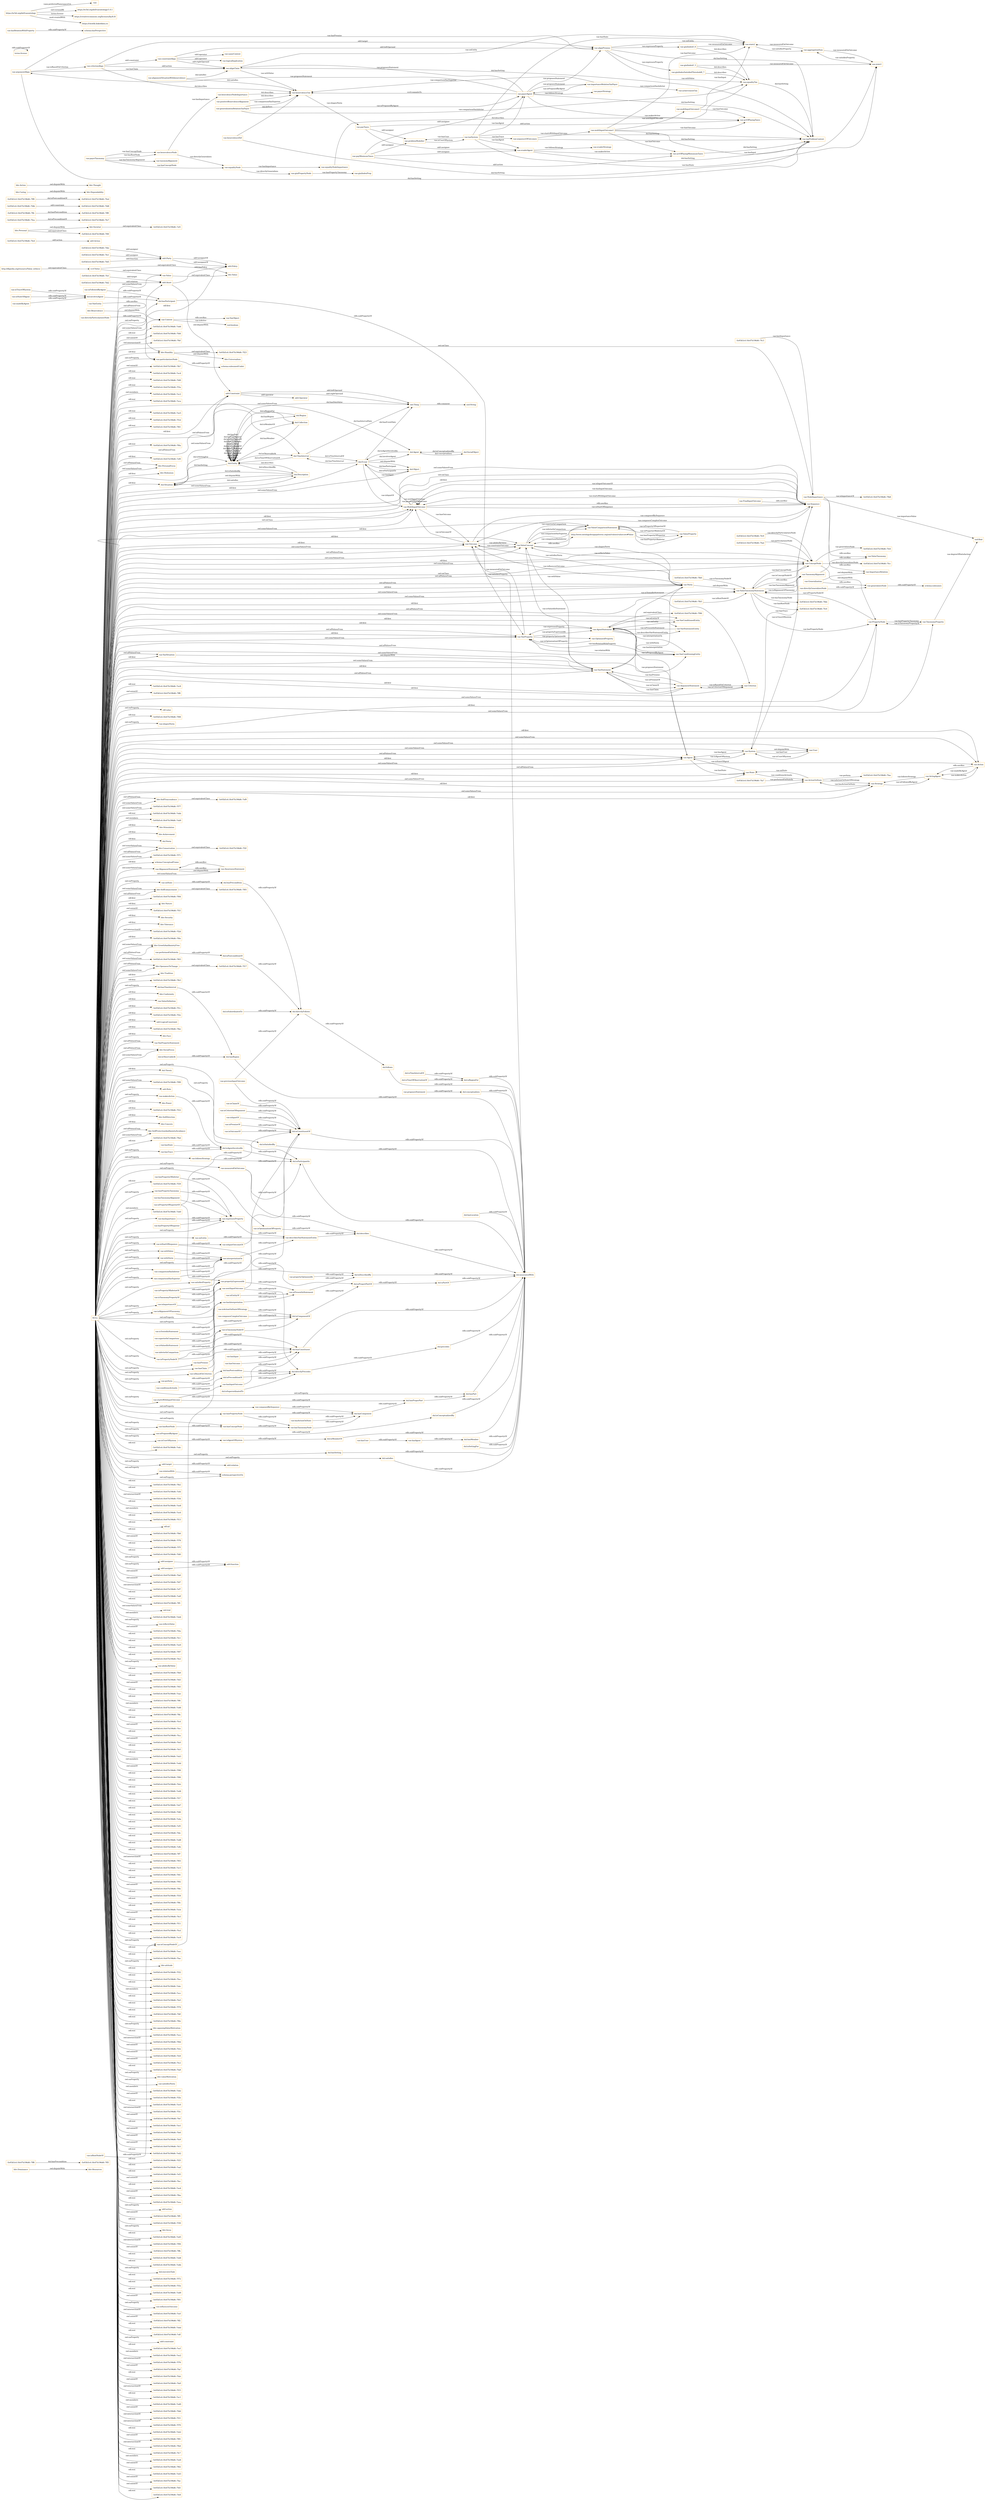 digraph ar2dtool_diagram { 
rankdir=LR;
size="1501"
node [shape = rectangle, color="orange"]; "bhv:Dominance" "-5e93b5c4:18c67b196d6:-7ff3" "dul:Situation" "odrl:Action" "-5e93b5c4:18c67b196d6:-7f23" "-5e93b5c4:18c67b196d6:-7fbb" "-5e93b5c4:18c67b196d6:-7fc9" "-5e93b5c4:18c67b196d6:-7ef9" "-5e93b5c4:18c67b196d6:-7ef0" "-5e93b5c4:18c67b196d6:-7fc3" "bhv:PersonalFocus" "bhv:Hedonism" "bhv:Societal" "-5e93b5c4:18c67b196d6:-7fad" "vae:NodeImportance" "-5e93b5c4:18c67b196d6:-7fe7" "-5e93b5c4:18c67b196d6:-7f77" "-5e93b5c4:18c67b196d6:-7ff9" "bhv:Universalism" "-5e93b5c4:18c67b196d6:-7fe4" "vae:Value" "-5e93b5c4:18c67b196d6:-7fdb" "-5e93b5c4:18c67b196d6:-7fed" "bhv:Stimulation" "odrl:Policy" "bhv:Achievement" "bhv:Value" "dul:Norm" "odrl:Operator" "vae:VaeProperty" "bhv:SelfTrascendence" "-5e93b5c4:18c67b196d6:-7f71" "vae:Outcome" "schema:ConceptualFrame" "vae:VaeEntity" "-5e93b5c4:18c67b196d6:-7fd5" "vae:MultiInputOutcome" "-5e93b5c4:18c67b196d6:-7f96" "-5e93b5c4:18c67b196d6:-7fc0" "bhv:Conservation" "vae:AlignmentStatement" "bhv:Dependability" "-5e93b5c4:18c67b196d6:-7f04" "dul:SocialObject" "bhv:Caring" "odrl:Asset" "bhv:Nature" "vae:Generalization" "vae:Context" "vae:ActionOnState" "vae:VaeStatement" "vae:TaxonomyProperty" "-5e93b5c4:18c67b196d6:-7ef1" "-5e93b5c4:18c67b196d6:-7fc6" "bhv:Security" "vae:ConceptNode" "dul:Object" "-5e93b5c4:18c67b196d6:-7f05" "-5e93b5c4:18c67b196d6:-7faa" "bhv:Tolerance" "-5e93b5c4:18c67b196d6:-7fb8" "vae:System" "http://dbpedia.org/resource/Value_(ethics)" "bhv:Humility" "-5e93b5c4:18c67b196d6:-7f0e" "odrl:Party" "-5e93b5c4:18c67b196d6:-7fde" "vae:Norm" "bhv:GrowthAndAnxietyFree" "vae:User" "vae:Sequence" "vae:AgentStatement" "-5e93b5c4:18c67b196d6:-7ff6" "vae:VaeConditionedEntity" "-5e93b5c4:18c67b196d6:-7f63" "bhv:Tradition" "dul:Event" "dul:Agent" "-5e93b5c4:18c67b196d6:-7fb3" "vae:ValueTaxonomyStatement" "vae:TaxonomyAlignment" "bhv:SelfEnhancement" "vae:Strategy" "vae:Agent" "-5e93b5c4:18c67b196d6:-7ffc" "bhv:Benevolence" "vae:FinalInputOutcome" "-5e93b5c4:18c67b196d6:-7fa7" "vae:VaeSituation" "bhv:Conformity" "vae:Action" "-5e93b5c4:18c67b196d6:-7ff0" "bhv:Resources" "dul:Collection" "vae:AwarenessStatement" "-5e93b5c4:18c67b196d6:-7fd2" "vae:ValueDefinition" "bhv:OpennessToChange" "-5e93b5c4:18c67b196d6:-7f1c" "-5e93b5c4:18c67b196d6:-7f2e" "vae:ActingAgent" "odrl:LogicalConstraint" "vae:ValueConcept" "vae:PropertyNode" "vae:ValueProperty" "vae:ValueComparisonStatement" "-5e93b5c4:18c67b196d6:-7f0f" "-5e93b5c4:18c67b196d6:-7fb5" "-5e93b5c4:18c67b196d6:-7fbe" "vae:VaeStatementEntity" "vae:Criterion" "bhv:Thought" "dul:TimeInterval" "-5e93b5c4:18c67b196d6:-7fd8" "vae:State" "dul:Entity" "-5e93b5c4:18c67b196d6:-7f17" "bhv:Face" "vae:VaeConditioningEntity" "vae:VaePropertyStatement" "bhv:SocialFocus" "odrl:Constraint" "-5e93b5c4:18c67b196d6:-7fcc" "vae:OptimizedProperty" "dul:Theory" "-5e93b5c4:18c67b196d6:-7fe1" "dul:Region" "dul:Description" "-5e93b5c4:18c67b196d6:-7fcf" "-5e93b5c4:18c67b196d6:-7f99" "bhv:Action" "vcvf:Value" "odrl:Rule" "bhv:Power" "-5e93b5c4:18c67b196d6:-7fea" "vae:ImportanceRelation" "bhv:Personal" "-5e93b5c4:18c67b196d6:-7fb0" "-5e93b5c4:18c67b196d6:-7f22" "vae:ArgumentStatement" "bhv:SelfDirection" "bhv:Concern" "-5e93b5c4:18c67b196d6:-7f2f" "bhv:SelfProtectionAndAnxietyAvoidance" ; /*classes style*/
	"bhv:Action" -> "bhv:Thought" [ label = "owl:disjointWith" ];
	"vae:particularizesNode" -> "schema:subsumedUnder" [ label = "rdfs:subPropertyOf" ];
	"vae:hasConceptNode" -> "vae:hasTaxonomyNode" [ label = "rdfs:subPropertyOf" ];
	"vae:ConceptNode" -> "vae:PropertyNode" [ label = "owl:disjointWith" ];
	"vae:argumentAlign" -> "vae:criterionAlign" [ label = "vae:isBasedOnCriterion" ];
	"vae:argumentAlign" -> "vae:alignPremise" [ label = "vae:hasPremise" ];
	"vae:argumentAlign" -> "vae:alignClaim" [ label = "vae:hasClaim" ];
	"vae:argumentAlign" -> "vae:taxProblemContext" [ label = "dul:hasSetting" ];
	"vae:isTaxonomyNodeOf" -> "dul:isComponentOf" [ label = "rdfs:subPropertyOf" ];
	"vae:previousInputOutcome" -> "dul:isConstituentOf" [ label = "rdfs:subPropertyOf" ];
	"vae:previousInputOutcome" -> "dul:directlyFollows" [ label = "rdfs:subPropertyOf" ];
	"vae:proposesStatement" -> "dul:conceptualizes" [ label = "rdfs:subPropertyOf" ];
	"vae:hasTaxonomyNode" -> "dul:hasComponent" [ label = "rdfs:subPropertyOf" ];
	"vae:giniPropertyNode" -> "vae:giniIndexProp" [ label = "vae:hasPropertyTaxonomy" ];
	"dul:isSatisfiedBy" -> "dul:associatedWith" [ label = "rdfs:subPropertyOf" ];
	"vae:nextInputOutcome" -> "dul:isConstituentOf" [ label = "rdfs:subPropertyOf" ];
	"vae:nextInputOutcome" -> "dul:directlyPrecedes" [ label = "rdfs:subPropertyOf" ];
	"vae:VaeSituation" -> "vae:VaeStatement" [ label = "owl:disjointWith" ];
	"vae:benvolenceNodeImportance" -> "vae:benevolenceTax" [ label = "dul:describes" ];
	"dul:conceptualizes" -> "dul:associatedWith" [ label = "rdfs:subPropertyOf" ];
	"vae:comparisonHasInferior" -> "vae:interpretationOn" [ label = "rdfs:subPropertyOf" ];
	"vae:hasTrace" -> "dul:isAgentInvolvedIn" [ label = "rdfs:subPropertyOf" ];
	"vae:isInputOf" -> "dul:isConstituentOf" [ label = "rdfs:subPropertyOf" ];
	"dul:involvesAgent" -> "dul:hasParticipant" [ label = "rdfs:subPropertyOf" ];
	"dul:isObservableAt" -> "dul:hasRegion" [ label = "rdfs:subPropertyOf" ];
	"terms:license" -> "terms:license" [ label = "rdfs:subPropertyOf" ];
	"vae:multiInputOutcome2" -> "vae:actOfPayingTaxes" [ label = "vae:hasOutcome" ];
	"vae:multiInputOutcome2" -> "vae:state2" [ label = "vae:hasInput" ];
	"dul:hasLocation" -> "dul:associatedWith" [ label = "rdfs:subPropertyOf" ];
	"bhv:SelfTrascendence" -> "-5e93b5c4:18c67b196d6:-7ef9" [ label = "owl:equivalentClass" ];
	"dul:isAgentInvolvedIn" -> "dul:isParticipantIn" [ label = "rdfs:subPropertyOf" ];
	"http://dbpedia.org/resource/Value_(ethics)" -> "vcvf:Value" [ label = "owl:equivalentClass" ];
	"vae:describesVaeStatementEntity" -> "dul:describes" [ label = "rdfs:subPropertyOf" ];
	"vae:hasPropertyTaxonomy" -> "vae:expressesProperty" [ label = "rdfs:subPropertyOf" ];
	"dul:Event" -> "dul:Object" [ label = "owl:disjointWith" ];
	"vae:isPremiseOf" -> "dul:isConstituentOf" [ label = "rdfs:subPropertyOf" ];
	"dul:isConstituentOf" -> "dul:associatedWith" [ label = "rdfs:subPropertyOf" ];
	"vae:interpretationOn" -> "vae:describesVaeStatementEntity" [ label = "rdfs:subPropertyOf" ];
	"vae:isTestedInStatement" -> "vae:hasInterpretation" [ label = "rdfs:subPropertyOf" ];
	"dul:Description" -> "dul:Situation" [ label = "owl:disjointWith" ];
	"vae:giniIndex0_3" -> "vae:state1" [ label = "vae:measuredOnOutcome" ];
	"vae:giniIndex0_3" -> "vae:equalityTax" [ label = "dul:describes" ];
	"vae:madeByAgent" -> "dul:involvesAgent" [ label = "rdfs:subPropertyOf" ];
	"dul:isPreconditionOf" -> "dul:directlyPrecedes" [ label = "rdfs:subPropertyOf" ];
	"vae:isOutcomeOf" -> "dul:isConstituentOf" [ label = "rdfs:subPropertyOf" ];
	"vae:isPresentInStatement" -> "dul:isDescribedBy" [ label = "rdfs:subPropertyOf" ];
	"vae:hasInput" -> "dul:hasConstituent" [ label = "rdfs:subPropertyOf" ];
	"bhv:Personal" -> "bhv:Societal" [ label = "owl:disjointWith" ];
	"bhv:Personal" -> "-5e93b5c4:18c67b196d6:-7f0f" [ label = "owl:equivalentClass" ];
	"vae:hasUser" -> "vae:hasAgent" [ label = "rdfs:subPropertyOf" ];
	"vae:equalityTax" -> "vae:taxProblemContext" [ label = "dul:hasSetting" ];
	"dul:hasPart" -> "dul:associatedWith" [ label = "rdfs:subPropertyOf" ];
	"vae:onState" -> "dul:hasPrecondition" [ label = "rdfs:subPropertyOf" ];
	"vae:hasActionOnState" -> "dul:hasComponent" [ label = "rdfs:subPropertyOf" ];
	"vae:AgentStatement" -> "-5e93b5c4:18c67b196d6:-7f96" [ label = "owl:equivalentClass" ];
	"vae:hasPropertyNode" -> "vae:hasTaxonomyNode" [ label = "rdfs:subPropertyOf" ];
	"vae:hasPropertyNode" -> "dul:hasComponent" [ label = "rdfs:subPropertyOf" ];
	"vae:payMinimumTaxes" -> "vae:problemModeller" [ label = "odrl:assigner" ];
	"vae:payMinimumTaxes" -> "vae:payerAgent" [ label = "odrl:assignee" ];
	"vae:payMinimumTaxes" -> "vae:evaderAgent" [ label = "odrl:assignee" ];
	"vae:payMinimumTaxes" -> "vae:actOfPayingMiniumumTaxes" [ label = "odrl:action" ];
	"vae:equalityNode" -> "vae:giniPropertyNode" [ label = "vae:directlyGeneralizes" ];
	"vae:equalityNode" -> "vae:equalityNodeImportance" [ label = "vae:hasImportance" ];
	"dul:hasPrecondition" -> "dul:directlyFollows" [ label = "rdfs:subPropertyOf" ];
	"vae:hasPropertyOfSuperior" -> "vae:expressesProperty" [ label = "rdfs:subPropertyOf" ];
	"odrl:Asset" -> "odrl:Constraint" [ label = "owl:disjointWith" ];
	"bhv:Conservation" -> "-5e93b5c4:18c67b196d6:-7f2f" [ label = "owl:equivalentClass" ];
	"dul:hasRegion" -> "dul:associatedWith" [ label = "rdfs:subPropertyOf" ];
	"vae:isPropertyNodeOf" -> "vae:isTaxonomyNodeOf" [ label = "rdfs:subPropertyOf" ];
	"vae:isPropertyNodeOf" -> "dul:isComponentOf" [ label = "rdfs:subPropertyOf" ];
	"bhv:Societal" -> "-5e93b5c4:18c67b196d6:-7ef1" [ label = "owl:equivalentClass" ];
	"dul:precedes" -> "dul:associatedWith" [ label = "rdfs:subPropertyOf" ];
	"vae:comparisonHasSuperior" -> "vae:interpretationOn" [ label = "rdfs:subPropertyOf" ];
	"vae:hasOutcome" -> "dul:hasConstituent" [ label = "rdfs:subPropertyOf" ];
	"vae:Norm" -> "vae:ValueTaxonomyStatement" [ label = "owl:disjointWith" ];
	"vae:alignPremise" -> "vae:equalityTax" [ label = "vae:withValue" ];
	"vae:alignPremise" -> "vae:state2" [ label = "vae:onEntity" ];
	"vae:alignPremise" -> "vae:giniIndexSatisfiedThreshold0_7" [ label = "vae:expressesProperty" ];
	"vae:alignPremise" -> "vae:giniIndex0_9" [ label = "vae:expressesProperty" ];
	"vae:alignPremise" -> "vae:taxProblemContext" [ label = "dul:hasSetting" ];
	"vae:isProposedByAgent" -> "dul:isConceptualizedBy" [ label = "rdfs:subPropertyOf" ];
	"dul:isComponentOf" -> "dul:isPropertPartOf" [ label = "rdfs:subPropertyOf" ];
	"vae:Value" -> "bhv:Value" [ label = "owl:equivalentClass" ];
	"bhv:Dominance" -> "bhv:Resources" [ label = "owl:disjointWith" ];
	"vae:isEntityOf" -> "vae:isPresentInStatement" [ label = "rdfs:subPropertyOf" ];
	"dul:isConceptualizedBy" -> "dul:associatedWith" [ label = "rdfs:subPropertyOf" ];
	"vae:MultiInputOutcome" -> "vae:Sequence" [ label = "rdfs:seeAlso" ];
	"vae:propertyExpressedAt" -> "vae:isPresentInStatement" [ label = "rdfs:subPropertyOf" ];
	"vae:payerAgent" -> "vae:taxProblemContext" [ label = "dul:hasSetting" ];
	"vae:payerAgent" -> "vae:importanceRelationTaxPayer" [ label = "vae:proposesStatement" ];
	"vae:payerAgent" -> "vae:payerStrategy" [ label = "vae:followsStrategy" ];
	"vae:payerAgent" -> "vae:benevolenceTax" [ label = "vcvf:commitsTo" ];
	"vae:payerAgent" -> "vae:argumentAlign" [ label = "vae:proposesStatement" ];
	"vae:payerAgent" -> "vae:alignClaim" [ label = "vae:proposesStatement" ];
	"vae:payerAgent" -> "vae:actOfPayingTaxes" [ label = "vae:makesAction" ];
	"vae:payerAgent" -> "vae:alignPremise" [ label = "vae:proposesStatement" ];
	"vae:hasState" -> "dul:isAgentInvolvedIn" [ label = "rdfs:subPropertyOf" ];
	"vae:AwarenessStatement" -> "vae:AlignmentStatement" [ label = "rdfs:seeAlso" ];
	"vae:isConceptNodeOf" -> "vae:isTaxonomyNodeOf" [ label = "rdfs:subPropertyOf" ];
	"bhv:Caring" -> "bhv:Dependability" [ label = "owl:disjointWith" ];
	"vae:payTaxes" -> "vae:problemModeller" [ label = "odrl:assigner" ];
	"vae:payTaxes" -> "vae:evaderAgent" [ label = "odrl:assignee" ];
	"vae:payTaxes" -> "vae:actOfPayingTaxes" [ label = "odrl:action" ];
	"vae:hasRootNode" -> "vae:hasConceptNode" [ label = "rdfs:subPropertyOf" ];
	"vae:isAgentOfSystem" -> "dul:isMemberOf" [ label = "rdfs:subPropertyOf" ];
	"dul:hasProperPart" -> "dul:hasPart" [ label = "rdfs:subPropertyOf" ];
	"vae:aggregationSum" -> "vae:state2" [ label = "vae:measuredOnOutcome" ];
	"vae:aggregationSum" -> "vae:state1" [ label = "vae:measuredOnOutcome" ];
	"vae:ValueConcept" -> "http://www.ontologydesignpatterns.org/ont/values/valuecore#Value" [ label = "rdfs:seeAlso" ];
	"vae:state1" -> "vae:aggregationSum" [ label = "vae:satisfiesProperty" ];
	"vae:isInputOutcomeOf" -> "dul:isConstituentOf" [ label = "rdfs:subPropertyOf" ];
	"vae:payerTaxonomy" -> "vae:taxonomAlignment" [ label = "vae:hasTaxonomyAlignment" ];
	"vae:payerTaxonomy" -> "vae:benevolenceNode" [ label = "vae:hasRootNode" ];
	"vae:payerTaxonomy" -> "vae:equalityNode" [ label = "vae:hasConceptNode" ];
	"vae:payerTaxonomy" -> "vae:benevolenceNode" [ label = "vae:hasConceptNode" ];
	"vae:isTaxonomyPropertyOf" -> "vae:propertyExpressedAt" [ label = "rdfs:subPropertyOf" ];
	"vae:giniIndex0_9" -> "vae:state2" [ label = "vae:measuredOnOutcome" ];
	"vae:giniIndex0_9" -> "vae:equalityTax" [ label = "dul:describes" ];
	"vae:directlyParticularizesNode" -> "vae:particularizesNode" [ label = "rdfs:subPropertyOf" ];
	"vae:isRootNodeOf" -> "vae:isConceptNodeOf" [ label = "rdfs:subPropertyOf" ];
	"vae:problemModeller" -> "vae:taxSystem" [ label = "vae:isUserOfSystem" ];
	"dul:hasSetting" -> "dul:associatedWith" [ label = "rdfs:subPropertyOf" ];
	"dul:hasMember" -> "dul:associatedWith" [ label = "rdfs:subPropertyOf" ];
	"vae:expressesProperty" -> "vae:describesVaeStatementEntity" [ label = "rdfs:subPropertyOf" ];
	"vae:taxSystem" -> "vae:problemModeller" [ label = "vae:hasUser" ];
	"vae:taxSystem" -> "vae:sequenceOfOutcomes" [ label = "vae:hasTrace" ];
	"vae:taxSystem" -> "vae:state2" [ label = "vae:hasState" ];
	"vae:taxSystem" -> "vae:state1" [ label = "vae:hasState" ];
	"vae:taxSystem" -> "vae:payerAgent" [ label = "vae:hasAgent" ];
	"vae:taxSystem" -> "vae:evaderAgent" [ label = "vae:hasAgent" ];
	"vae:taxSystem" -> "vae:taxProblemContext" [ label = "dul:hasSetting" ];
	"vae:hasAgent" -> "dul:hasMember" [ label = "rdfs:subPropertyOf" ];
	"vae:isFollowedByAgent" -> "dul:hasParticipant" [ label = "rdfs:subPropertyOf" ];
	"vae:criterionAlign" -> "vae:alignPremise" [ label = "odrl:target" ];
	"vae:criterionAlign" -> "vae:constraintAlign" [ label = "odrl:constraint" ];
	"vae:criterionAlign" -> "vae:alignClaim" [ label = "odrl:action" ];
	"vae:criterionAlign" -> "vae:benevolenceTax" [ label = "dul:describes" ];
	"vae:hasRelationWithProperty" -> "schema:hasPerspective" [ label = "rdfs:subPropertyOf" ];
	"vae:measuredOnOutcome" -> "dul:isParticipantIn" [ label = "rdfs:subPropertyOf" ];
	"vae:measuredOnOutcome" -> "dul:describes" [ label = "rdfs:subPropertyOf" ];
	"vae:isImportanceOf" -> "vae:propertyExpressedAt" [ label = "rdfs:subPropertyOf" ];
	"dul:isSettingFor" -> "dul:associatedWith" [ label = "rdfs:subPropertyOf" ];
	"vae:perform" -> "dul:hasPostcondition" [ label = "rdfs:subPropertyOf" ];
	"vcvf:Value" -> "bhv:Value" [ label = "owl:equivalentClass" ];
	"vcvf:Value" -> "vae:Value" [ label = "owl:equivalentClass" ];
	"dul:isPartOf" -> "dul:associatedWith" [ label = "rdfs:subPropertyOf" ];
	"vae:isTraceOfSystem" -> "dul:involvesAgent" [ label = "rdfs:subPropertyOf" ];
	"dul:isParticipantIn" -> "dul:associatedWith" [ label = "rdfs:subPropertyOf" ];
	"vae:directlyGeneralizesNode" -> "vae:generalizesNode" [ label = "rdfs:subPropertyOf" ];
	"dul:hasTimeInterval" -> "dul:hasRegion" [ label = "rdfs:subPropertyOf" ];
	"vae:importanceRelationTaxPayer" -> "vae:payerAgent" [ label = "vae:isProposedByAgent" ];
	"vae:importanceRelationTaxPayer" -> "vae:benevolenceTax" [ label = "vae:comparisonHasSuperior" ];
	"vae:importanceRelationTaxPayer" -> "vae:achievementTax" [ label = "vae:comparisonHasInferior" ];
	"vae:conditionsActionIn" -> "dul:isPreconditionOf" [ label = "rdfs:subPropertyOf" ];
	"vae:superiorInComparison" -> "vae:hasInterpretation" [ label = "rdfs:subPropertyOf" ];
	"vae:System" -> "vae:User" [ label = "owl:disjointWith" ];
	"dul:satisfies" -> "dul:associatedWith" [ label = "rdfs:subPropertyOf" ];
	"vae:ValueTaxonomyStatement" -> "vae:TaxonomyAlignment" [ label = "rdfs:seeAlso" ];
	"vae:followsStrategy" -> "dul:isParticipantIn" [ label = "rdfs:subPropertyOf" ];
	"vae:hasPropertyOfInferior" -> "vae:expressesProperty" [ label = "rdfs:subPropertyOf" ];
	"vae:composedBySequence" -> "dul:hasComponent" [ label = "rdfs:subPropertyOf" ];
	"vae:isActionOnStateOfStrategy" -> "dul:isComponentOf" [ label = "rdfs:subPropertyOf" ];
	"https://w3id.org/def/vaeontology" -> "vae:" [ label = "vann:preferredNamespaceUri" ];
	"https://w3id.org/def/vaeontology" -> "https://w3id.org/def/vaeontology/1.0.1" [ label = "owl:versionIRI" ];
	"https://w3id.org/def/vaeontology" -> "https://creativecommons.org/licenses/by/4.0/" [ label = "terms:license" ];
	"https://w3id.org/def/vaeontology" -> "https://chowlk.linkeddata.es" [ label = "mod:createdWith" ];
	"vae:benevolenceTax" -> "vae:payTaxes" [ label = "vae:shapesNorm" ];
	"dul:hasComponent" -> "dul:hasProperPart" [ label = "rdfs:subPropertyOf" ];
	"vae:startsWithInputOutcome" -> "vae:hasInputOutcome" [ label = "rdfs:subPropertyOf" ];
	"vae:startsWithInputOutcome" -> "dul:hasProperPart" [ label = "rdfs:subPropertyOf" ];
	"dul:hasParticipant" -> "dul:associatedWith" [ label = "rdfs:subPropertyOf" ];
	"vae:isOptimizationOfProperty" -> "dul:describes" [ label = "rdfs:subPropertyOf" ];
	"vae:propertyOptimizedAt" -> "dul:isDescribedBy" [ label = "rdfs:subPropertyOf" ];
	"bhv:Humility" -> "bhv:Universalism" [ label = "owl:disjointWith" ];
	"bhv:Humility" -> "-5e93b5c4:18c67b196d6:-7f23" [ label = "owl:equivalentClass" ];
	"vae:FinalInputOutcome" -> "vae:Sequence" [ label = "rdfs:seeAlso" ];
	"odrl:target" -> "odrl:relation" [ label = "rdfs:subPropertyOf" ];
	"vae:benevolenceDef" -> "vae:benevolenceTax" [ label = "dul:defines" ];
	"vae:benevolenceDef" -> "vae:taxProblemContext" [ label = "dul:hasSetting" ];
	"bhv:SelfEnhancement" -> "-5e93b5c4:18c67b196d6:-7f05" [ label = "owl:equivalentClass" ];
	"dul:directlyPrecedes" -> "dul:precedes" [ label = "rdfs:subPropertyOf" ];
	"vae:makesAction" -> "dul:isAgentInvolvedIn" [ label = "rdfs:subPropertyOf" ];
	"vae:withValue" -> "vae:interpretationOn" [ label = "rdfs:subPropertyOf" ];
	"vae:constraintAlign" -> "vae:alignClaim" [ label = "odrl:rightOperand" ];
	"vae:constraintAlign" -> "vae:sameContext" [ label = "odrl:operator" ];
	"vae:constraintAlign" -> "vae:logicalImplication" [ label = "odrl:operator" ];
	"vae:constraintAlign" -> "vae:alignPremise" [ label = "odrl:leftOperand" ];
	"dul:isRegionFor" -> "dul:associatedWith" [ label = "rdfs:subPropertyOf" ];
	"dul:describes" -> "dul:associatedWith" [ label = "rdfs:subPropertyOf" ];
	"vae:satisfiesProperty" -> "dul:isDescribedBy" [ label = "rdfs:subPropertyOf" ];
	"vae:isAlignmentOfTaxonomy" -> "vae:propertyExpressedAt" [ label = "rdfs:subPropertyOf" ];
	"vae:TaxonomyAlignment" -> "vae:ValueTaxonomy" [ label = "rdfs:seeAlso" ];
	"vae:generalizationRelationTaxPayer" -> "vae:payerAgent" [ label = "vae:isProposedByAgent" ];
	"vae:generalizationRelationTaxPayer" -> "vae:benevolenceTax" [ label = "vae:comparisonHasSuperior" ];
	"vae:generalizationRelationTaxPayer" -> "vae:equalityTax" [ label = "vae:comparisonHasInferior" ];
	"vae:hasImportance" -> "vae:expressesProperty" [ label = "rdfs:subPropertyOf" ];
	"vae:alignClaim" -> "vae:benevolenceTax" [ label = "vae:withValue" ];
	"vae:alignClaim" -> "vae:state2" [ label = "vae:onEntity" ];
	"vae:alignClaim" -> "vae:taxProblemContext" [ label = "dul:hasSetting" ];
	"dul:isDescribedBy" -> "dul:associatedWith" [ label = "rdfs:subPropertyOf" ];
	"vae:actOfPayingMiniumumTaxes" -> "vae:taxProblemContext" [ label = "dul:hasSetting" ];
	"vae:relationWith" -> "schema:perspectiveOn" [ label = "rdfs:subPropertyOf" ];
	"vae:NodeImportance" -> "vae:ValueTaxonomy" [ label = "rdfs:seeAlso" ];
	"vae:NodeImportance" -> "vae:ImportanceRelation" [ label = "rdfs:seeAlso" ];
	"dul:isSubordinatedTo" -> "dul:directlyFollows" [ label = "rdfs:subPropertyOf" ];
	"vae:multiInputOutcome1" -> "vae:multiInputOutcome2" [ label = "vae:nextInputOutcome" ];
	"vae:multiInputOutcome1" -> "vae:state2" [ label = "vae:hasOutcome" ];
	"vae:multiInputOutcome1" -> "vae:actOfPayingTaxes" [ label = "vae:hasOutcome" ];
	"vae:multiInputOutcome1" -> "vae:actOfPayingMiniumumTaxes" [ label = "vae:hasOutcome" ];
	"vae:multiInputOutcome1" -> "vae:state1" [ label = "vae:hasInput" ];
	"vae:Action" -> "vae:ActingAgent" [ label = "rdfs:seeAlso" ];
	"vae:isValuedInStatement" -> "vae:hasInterpretation" [ label = "rdfs:subPropertyOf" ];
	"vae:sequenceOfOutcomes" -> "vae:multiInputOutcome1" [ label = "vae:startsWithInputOutcome" ];
	"vae:sequenceOfOutcomes" -> "vae:taxProblemContext" [ label = "dul:hasSetting" ];
	"vae:inferiorInComparison" -> "vae:hasInterpretation" [ label = "rdfs:subPropertyOf" ];
	"vae:VaeEntity" -> "vae:Context" [ label = "rdfs:seeAlso" ];
	"vae:withNorm" -> "vae:interpretationOn" [ label = "rdfs:subPropertyOf" ];
	"vae:isClaimOf" -> "dul:isConstituentOf" [ label = "rdfs:subPropertyOf" ];
	"vae:hasInputOutcome" -> "dul:hasConstituent" [ label = "rdfs:subPropertyOf" ];
	"vae:alignmentSituationWithbenevolence" -> "vae:benevolenceTax" [ label = "dul:satisfies" ];
	"vae:alignmentSituationWithbenevolence" -> "vae:alignClaim" [ label = "dul:satisfies" ];
	"vae:isPropertyOfSuperiorOf" -> "vae:propertyExpressedAt" [ label = "rdfs:subPropertyOf" ];
	"vae:isPropertyOfSuperiorOf" -> "dul:isConstituentOf" [ label = "rdfs:subPropertyOf" ];
	"vae:evaderAgent" -> "vae:actOfPayingMiniumumTaxes" [ label = "vae:makesAction" ];
	"vae:evaderAgent" -> "vae:evaderStrategy" [ label = "vae:followsStrategy" ];
	"vae:evaderAgent" -> "vae:taxProblemContext" [ label = "dul:hasSetting" ];
	"vae:isStateOfAgent" -> "dul:involvesAgent" [ label = "rdfs:subPropertyOf" ];
	"dul:isPropertPartOf" -> "dul:isPartOf" [ label = "rdfs:subPropertyOf" ];
	"vae:Generalization" -> "vae:generalizesNode" [ label = "rdfs:seeAlso" ];
	"vae:Generalization" -> "vae:ImportanceRelation" [ label = "owl:disjointWith" ];
	"vae:Context" -> "vae:VaeObject" [ label = "rdfs:seeAlso" ];
	"NULL" -> "dul:Collection" [ label = "owl:allValuesFrom" ];
	"NULL" -> "-5e93b5c4:18c67b196d6:-7fb2" [ label = "rdf:rest" ];
	"NULL" -> "-5e93b5c4:18c67b196d6:-7efd" [ label = "rdf:rest" ];
	"NULL" -> "vae:hasConceptNode" [ label = "owl:onProperty" ];
	"NULL" -> "bhv:PersonalFocus" [ label = "owl:someValuesFrom" ];
	"NULL" -> "bhv:Hedonism" [ label = "rdf:first" ];
	"NULL" -> "-5e93b5c4:18c67b196d6:-7f34" [ label = "owl:intersectionOf" ];
	"NULL" -> "-5e93b5c4:18c67b196d6:-7f04" [ label = "rdf:first" ];
	"NULL" -> "bhv:Conservation" [ label = "owl:allValuesFrom" ];
	"NULL" -> "-5e93b5c4:18c67b196d6:-7ee8" [ label = "rdf:rest" ];
	"NULL" -> "-5e93b5c4:18c67b196d6:-7ec6" [ label = "owl:members" ];
	"NULL" -> "-5e93b5c4:18c67b196d6:-7f13" [ label = "rdf:rest" ];
	"NULL" -> "rdf:nil" [ label = "rdf:rest" ];
	"NULL" -> "-5e93b5c4:18c67b196d6:-7fb6" [ label = "rdf:rest" ];
	"NULL" -> "vae:VaeConditioningEntity" [ label = "owl:someValuesFrom" ];
	"NULL" -> "vae:isBasedOnCriterion" [ label = "owl:onProperty" ];
	"NULL" -> "-5e93b5c4:18c67b196d6:-7f78" [ label = "owl:unionOf" ];
	"NULL" -> "vae:interpretationOn" [ label = "owl:onProperty" ];
	"NULL" -> "vae:ConceptNode" [ label = "rdf:first" ];
	"NULL" -> "vae:PropertyNode" [ label = "rdf:first" ];
	"NULL" -> "-5e93b5c4:18c67b196d6:-7f7f" [ label = "rdf:rest" ];
	"NULL" -> "-5e93b5c4:18c67b196d6:-7fd0" [ label = "rdf:rest" ];
	"NULL" -> "odrl:assignee" [ label = "owl:onProperty" ];
	"NULL" -> "-5e93b5c4:18c67b196d6:-7fa6" [ label = "owl:unionOf" ];
	"NULL" -> "vae:ConceptNode" [ label = "owl:someValuesFrom" ];
	"NULL" -> "-5e93b5c4:18c67b196d6:-7fd7" [ label = "owl:unionOf" ];
	"NULL" -> "-5e93b5c4:18c67b196d6:-7ef7" [ label = "owl:intersectionOf" ];
	"NULL" -> "vae:expressesProperty" [ label = "owl:onProperty" ];
	"NULL" -> "vae:VaeSituation" [ label = "owl:allValuesFrom" ];
	"NULL" -> "-5e93b5c4:18c67b196d6:-7edf" [ label = "rdf:rest" ];
	"NULL" -> "-5e93b5c4:18c67b196d6:-7ff1" [ label = "rdf:rest" ];
	"NULL" -> "dul:hasSetting" [ label = "owl:onProperty" ];
	"NULL" -> "bhv:SelfTrascendence" [ label = "owl:someValuesFrom" ];
	"NULL" -> "owl:real" [ label = "owl:someValuesFrom" ];
	"NULL" -> "-5e93b5c4:18c67b196d6:-7eb4" [ label = "owl:members" ];
	"NULL" -> "vae:reflectsValue" [ label = "owl:onProperty" ];
	"NULL" -> "odrl:LogicalConstraint" [ label = "rdf:first" ];
	"NULL" -> "-5e93b5c4:18c67b196d6:-7fda" [ label = "owl:unionOf" ];
	"NULL" -> "-5e93b5c4:18c67b196d6:-7fc1" [ label = "rdf:rest" ];
	"NULL" -> "-5e93b5c4:18c67b196d6:-7ee0" [ label = "rdf:rest" ];
	"NULL" -> "vae:onEntity" [ label = "owl:onProperty" ];
	"NULL" -> "-5e93b5c4:18c67b196d6:-7f97" [ label = "rdf:rest" ];
	"NULL" -> "vae:VaeConditioningEntity" [ label = "owl:allValuesFrom" ];
	"NULL" -> "-5e93b5c4:18c67b196d6:-7fe2" [ label = "rdf:rest" ];
	"NULL" -> "vae:abidesByValue" [ label = "owl:onProperty" ];
	"NULL" -> "vae:comparisonHasInferior" [ label = "owl:onProperty" ];
	"NULL" -> "-5e93b5c4:18c67b196d6:-7fb9" [ label = "rdf:rest" ];
	"NULL" -> "vae:isUserOfSystem" [ label = "owl:onProperty" ];
	"NULL" -> "vae:ActionOnState" [ label = "rdf:first" ];
	"NULL" -> "vae:VaeStatement" [ label = "owl:someValuesFrom" ];
	"NULL" -> "vae:Criterion" [ label = "owl:allValuesFrom" ];
	"NULL" -> "odrl:Constraint" [ label = "owl:allValuesFrom" ];
	"NULL" -> "vae:VaeProperty" [ label = "owl:allValuesFrom" ];
	"NULL" -> "bhv:GrowthAndAnxietyFree" [ label = "owl:someValuesFrom" ];
	"NULL" -> "vae:withValue" [ label = "owl:onProperty" ];
	"NULL" -> "vae:Strategy" [ label = "owl:someValuesFrom" ];
	"NULL" -> "-5e93b5c4:18c67b196d6:-7fd3" [ label = "rdf:rest" ];
	"NULL" -> "-5e93b5c4:18c67b196d6:-7f43" [ label = "owl:unionOf" ];
	"NULL" -> "-5e93b5c4:18c67b196d6:-7eae" [ label = "rdf:rest" ];
	"NULL" -> "vae:ConceptNode" [ label = "owl:onClass" ];
	"NULL" -> "vae:Action" [ label = "rdf:first" ];
	"NULL" -> "vae:MultiInputOutcome" [ label = "owl:someValuesFrom" ];
	"NULL" -> "-5e93b5c4:18c67b196d6:-7ff4" [ label = "rdf:rest" ];
	"NULL" -> "dul:hasPart" [ label = "owl:onProperty" ];
	"NULL" -> "-5e93b5c4:18c67b196d6:-7ed6" [ label = "owl:members" ];
	"NULL" -> "-5e93b5c4:18c67b196d6:-7ffa" [ label = "rdf:rest" ];
	"NULL" -> "-5e93b5c4:18c67b196d6:-7fc4" [ label = "rdf:rest" ];
	"NULL" -> "vae:AwarenessStatement" [ label = "owl:someValuesFrom" ];
	"NULL" -> "vae:Sequence" [ label = "owl:someValuesFrom" ];
	"NULL" -> "-5e93b5c4:18c67b196d6:-7fce" [ label = "owl:unionOf" ];
	"NULL" -> "-5e93b5c4:18c67b196d6:-7fca" [ label = "rdf:rest" ];
	"NULL" -> "-5e93b5c4:18c67b196d6:-7fe0" [ label = "owl:unionOf" ];
	"NULL" -> "vae:startsWithInputOutcome" [ label = "owl:onProperty" ];
	"NULL" -> "-5e93b5c4:18c67b196d6:-7fe5" [ label = "rdf:rest" ];
	"NULL" -> "-5e93b5c4:18c67b196d6:-7eb3" [ label = "rdf:rest" ];
	"NULL" -> "-5e93b5c4:18c67b196d6:-7edd" [ label = "owl:members" ];
	"NULL" -> "-5e93b5c4:18c67b196d6:-7f98" [ label = "owl:unionOf" ];
	"NULL" -> "-5e93b5c4:18c67b196d6:-7f06" [ label = "rdf:rest" ];
	"NULL" -> "-5e93b5c4:18c67b196d6:-7feb" [ label = "rdf:rest" ];
	"NULL" -> "-5e93b5c4:18c67b196d6:-7ed4" [ label = "rdf:rest" ];
	"NULL" -> "vae:Agent" [ label = "owl:someValuesFrom" ];
	"NULL" -> "bhv:Tradition" [ label = "rdf:first" ];
	"NULL" -> "-5e93b5c4:18c67b196d6:-7f27" [ label = "rdf:rest" ];
	"NULL" -> "vae:isStartOfSequence" [ label = "owl:onProperty" ];
	"NULL" -> "vae:nextInputOutcome" [ label = "owl:onProperty" ];
	"NULL" -> "-5e93b5c4:18c67b196d6:-7eb7" [ label = "rdf:rest" ];
	"NULL" -> "-5e93b5c4:18c67b196d6:-7fd6" [ label = "rdf:rest" ];
	"NULL" -> "-5e93b5c4:18c67b196d6:-7eda" [ label = "rdf:rest" ];
	"NULL" -> "vae:Sequence" [ label = "owl:onClass" ];
	"NULL" -> "-5e93b5c4:18c67b196d6:-7ef5" [ label = "rdf:rest" ];
	"NULL" -> "vae:hasRootNode" [ label = "owl:onProperty" ];
	"NULL" -> "-5e93b5c4:18c67b196d6:-7fdc" [ label = "rdf:rest" ];
	"NULL" -> "vae:VaeConditionedEntity" [ label = "owl:someValuesFrom" ];
	"NULL" -> "-5e93b5c4:18c67b196d6:-7ed8" [ label = "rdf:rest" ];
	"NULL" -> "-5e93b5c4:18c67b196d6:-7efb" [ label = "rdf:rest" ];
	"NULL" -> "-5e93b5c4:18c67b196d6:-7ff7" [ label = "rdf:rest" ];
	"NULL" -> "-5e93b5c4:18c67b196d6:-7f03" [ label = "owl:intersectionOf" ];
	"NULL" -> "-5e93b5c4:18c67b196d6:-7ec5" [ label = "rdf:rest" ];
	"NULL" -> "bhv:SelfEnhancement" [ label = "owl:someValuesFrom" ];
	"NULL" -> "-5e93b5c4:18c67b196d6:-7f41" [ label = "rdf:rest" ];
	"NULL" -> "bhv:GrowthAndAnxietyFree" [ label = "owl:allValuesFrom" ];
	"NULL" -> "-5e93b5c4:18c67b196d6:-7f92" [ label = "rdf:rest" ];
	"NULL" -> "-5e93b5c4:18c67b196d6:-7f8e" [ label = "owl:unionOf" ];
	"NULL" -> "vae:Outcome" [ label = "owl:someValuesFrom" ];
	"NULL" -> "-5e93b5c4:18c67b196d6:-7f18" [ label = "rdf:rest" ];
	"NULL" -> "bhv:SelfDirection" [ label = "rdf:first" ];
	"NULL" -> "vae:TaxonomyProperty" [ label = "owl:someValuesFrom" ];
	"NULL" -> "dul:Theory" [ label = "rdf:first" ];
	"NULL" -> "-5e93b5c4:18c67b196d6:-7f8c" [ label = "rdf:rest" ];
	"NULL" -> "-5e93b5c4:18c67b196d6:-7ecb" [ label = "rdf:rest" ];
	"NULL" -> "-5e93b5c4:18c67b196d6:-7fe3" [ label = "owl:unionOf" ];
	"NULL" -> "dul:Event" [ label = "rdf:first" ];
	"NULL" -> "-5e93b5c4:18c67b196d6:-7f11" [ label = "rdf:rest" ];
	"NULL" -> "-5e93b5c4:18c67b196d6:-7fcd" [ label = "rdf:rest" ];
	"NULL" -> "vae:NodeImportance" [ label = "owl:onClass" ];
	"NULL" -> "-5e93b5c4:18c67b196d6:-7f2e" [ label = "rdf:first" ];
	"NULL" -> "vae:ArgumentStatement" [ label = "rdf:first" ];
	"NULL" -> "-5e93b5c4:18c67b196d6:-7ec9" [ label = "rdf:rest" ];
	"NULL" -> "-5e93b5c4:18c67b196d6:-7eec" [ label = "rdf:rest" ];
	"NULL" -> "-5e93b5c4:18c67b196d6:-7fae" [ label = "rdf:rest" ];
	"NULL" -> "bhv:attitude" [ label = "owl:onProperty" ];
	"NULL" -> "-5e93b5c4:18c67b196d6:-7f32" [ label = "rdf:rest" ];
	"NULL" -> "vae:Norm" [ label = "rdf:first" ];
	"NULL" -> "-5e93b5c4:18c67b196d6:-7fee" [ label = "rdf:rest" ];
	"NULL" -> "schema:perspectiveOn" [ label = "owl:onProperty" ];
	"NULL" -> "vae:Value" [ label = "owl:someValuesFrom" ];
	"NULL" -> "-5e93b5c4:18c67b196d6:-7ebc" [ label = "rdf:rest" ];
	"NULL" -> "-5e93b5c4:18c67b196d6:-7ecc" [ label = "owl:members" ];
	"NULL" -> "vae:VaeProperty" [ label = "rdf:first" ];
	"NULL" -> "-5e93b5c4:18c67b196d6:-7fa5" [ label = "rdf:rest" ];
	"NULL" -> "-5e93b5c4:18c67b196d6:-7f74" [ label = "rdf:rest" ];
	"NULL" -> "-5e93b5c4:18c67b196d6:-7fdf" [ label = "rdf:rest" ];
	"NULL" -> "-5e93b5c4:18c67b196d6:-7f6e" [ label = "rdf:rest" ];
	"NULL" -> "vae:isImportanceOf" [ label = "owl:onProperty" ];
	"NULL" -> "bhv:opposingValueMotivation" [ label = "owl:onProperty" ];
	"NULL" -> "bhv:Humility" [ label = "rdf:first" ];
	"NULL" -> "dul:isSatisfiedBy" [ label = "owl:onProperty" ];
	"NULL" -> "-5e93b5c4:18c67b196d6:-7ece" [ label = "rdf:rest" ];
	"NULL" -> "-5e93b5c4:18c67b196d6:-7f0d" [ label = "owl:intersectionOf" ];
	"NULL" -> "vae:ConceptNode" [ label = "owl:allValuesFrom" ];
	"NULL" -> "-5e93b5c4:18c67b196d6:-7fcb" [ label = "owl:unionOf" ];
	"NULL" -> "-5e93b5c4:18c67b196d6:-7fc8" [ label = "owl:unionOf" ];
	"NULL" -> "vae:hasImportance" [ label = "owl:onProperty" ];
	"NULL" -> "-5e93b5c4:18c67b196d6:-7fc2" [ label = "owl:unionOf" ];
	"NULL" -> "vae:satisfiesProperty" [ label = "owl:onProperty" ];
	"NULL" -> "bhv:OpennessToChange" [ label = "owl:allValuesFrom" ];
	"NULL" -> "-5e93b5c4:18c67b196d6:-7fbe" [ label = "rdf:first" ];
	"NULL" -> "vae:VaeStatement" [ label = "rdf:first" ];
	"NULL" -> "vae:VaeSituation" [ label = "rdf:first" ];
	"NULL" -> "-5e93b5c4:18c67b196d6:-7fa8" [ label = "rdf:rest" ];
	"NULL" -> "bhv:valueMotivation" [ label = "owl:onProperty" ];
	"NULL" -> "vae:satisfiesNorm" [ label = "owl:onProperty" ];
	"NULL" -> "-5e93b5c4:18c67b196d6:-7ebe" [ label = "owl:members" ];
	"NULL" -> "vae:relationWith" [ label = "owl:onProperty" ];
	"NULL" -> "-5e93b5c4:18c67b196d6:-7f2b" [ label = "owl:unionOf" ];
	"NULL" -> "-5e93b5c4:18c67b196d6:-7ec0" [ label = "rdf:rest" ];
	"NULL" -> "bhv:Stimulation" [ label = "rdf:first" ];
	"NULL" -> "-5e93b5c4:18c67b196d6:-7f3c" [ label = "owl:intersectionOf" ];
	"NULL" -> "-5e93b5c4:18c67b196d6:-7fef" [ label = "owl:unionOf" ];
	"NULL" -> "-5e93b5c4:18c67b196d6:-7ee1" [ label = "rdf:rest" ];
	"NULL" -> "odrl:Constraint" [ label = "rdf:first" ];
	"NULL" -> "odrl:target" [ label = "owl:onProperty" ];
	"NULL" -> "-5e93b5c4:18c67b196d6:-7fe6" [ label = "owl:unionOf" ];
	"NULL" -> "-5e93b5c4:18c67b196d6:-7fe9" [ label = "owl:unionOf" ];
	"NULL" -> "-5e93b5c4:18c67b196d6:-7fc5" [ label = "owl:unionOf" ];
	"NULL" -> "vae:makesAction" [ label = "owl:onProperty" ];
	"NULL" -> "-5e93b5c4:18c67b196d6:-7ed2" [ label = "rdf:rest" ];
	"NULL" -> "dul:Object" [ label = "owl:someValuesFrom" ];
	"NULL" -> "dul:isParticipantIn" [ label = "owl:onProperty" ];
	"NULL" -> "bhv:SelfProtectionAndAnxietyAvoidance" [ label = "owl:someValuesFrom" ];
	"NULL" -> "vae:onState" [ label = "owl:onProperty" ];
	"NULL" -> "vae:VaeProperty" [ label = "owl:someValuesFrom" ];
	"NULL" -> "-5e93b5c4:18c67b196d6:-7f71" [ label = "owl:someValuesFrom" ];
	"NULL" -> "-5e93b5c4:18c67b196d6:-7f25" [ label = "rdf:rest" ];
	"NULL" -> "vae:Agent" [ label = "owl:allValuesFrom" ];
	"NULL" -> "-5e93b5c4:18c67b196d6:-7f1c" [ label = "rdf:first" ];
	"NULL" -> "-5e93b5c4:18c67b196d6:-7eaf" [ label = "rdf:rest" ];
	"NULL" -> "-5e93b5c4:18c67b196d6:-7ef3" [ label = "rdf:rest" ];
	"NULL" -> "-5e93b5c4:18c67b196d6:-7f22" [ label = "rdf:first" ];
	"NULL" -> "vae:isConceptNodeOf" [ label = "owl:onProperty" ];
	"NULL" -> "vae:PropertyNode" [ label = "owl:someValuesFrom" ];
	"NULL" -> "dul:Situation" [ label = "rdf:first" ];
	"NULL" -> "bhv:SelfEnhancement" [ label = "owl:allValuesFrom" ];
	"NULL" -> "vae:hasPropertyNode" [ label = "owl:onProperty" ];
	"NULL" -> "dul:Description" [ label = "owl:someValuesFrom" ];
	"NULL" -> "-5e93b5c4:18c67b196d6:-7fec" [ label = "owl:unionOf" ];
	"NULL" -> "dul:hasTimeInterval" [ label = "owl:onProperty" ];
	"NULL" -> "-5e93b5c4:18c67b196d6:-7f99" [ label = "owl:someValuesFrom" ];
	"NULL" -> "-5e93b5c4:18c67b196d6:-7ee4" [ label = "rdf:rest" ];
	"NULL" -> "bhv:Conservation" [ label = "owl:someValuesFrom" ];
	"NULL" -> "-5e93b5c4:18c67b196d6:-7fba" [ label = "owl:unionOf" ];
	"NULL" -> "bhv:PersonalFocus" [ label = "owl:allValuesFrom" ];
	"NULL" -> "-5e93b5c4:18c67b196d6:-7eea" [ label = "rdf:rest" ];
	"NULL" -> "schema:ConceptualFrame" [ label = "rdf:first" ];
	"NULL" -> "vae:Strategy" [ label = "rdf:first" ];
	"NULL" -> "vae:Outcome" [ label = "rdf:first" ];
	"NULL" -> "odrl:action" [ label = "owl:onProperty" ];
	"NULL" -> "-5e93b5c4:18c67b196d6:-7ff5" [ label = "owl:unionOf" ];
	"NULL" -> "-5e93b5c4:18c67b196d6:-7f30" [ label = "rdf:rest" ];
	"NULL" -> "odrl:Asset" [ label = "owl:allValuesFrom" ];
	"NULL" -> "vae:isProposedByAgent" [ label = "owl:onProperty" ];
	"NULL" -> "bhv:focus" [ label = "owl:onProperty" ];
	"NULL" -> "-5e93b5c4:18c67b196d6:-7ed5" [ label = "rdf:rest" ];
	"NULL" -> "-5e93b5c4:18c67b196d6:-7f94" [ label = "owl:intersectionOf" ];
	"NULL" -> "vae:isAlignmentOfTaxonomy" [ label = "owl:onProperty" ];
	"NULL" -> "-5e93b5c4:18c67b196d6:-7ffb" [ label = "owl:unionOf" ];
	"NULL" -> "-5e93b5c4:18c67b196d6:-7eb8" [ label = "rdf:rest" ];
	"NULL" -> "-5e93b5c4:18c67b196d6:-7edb" [ label = "rdf:rest" ];
	"NULL" -> "dul:executesTask" [ label = "owl:onProperty" ];
	"NULL" -> "-5e93b5c4:18c67b196d6:-7f72" [ label = "rdf:rest" ];
	"NULL" -> "vae:MultiInputOutcome" [ label = "rdf:first" ];
	"NULL" -> "-5e93b5c4:18c67b196d6:-7f1b" [ label = "rdf:rest" ];
	"NULL" -> "-5e93b5c4:18c67b196d6:-7ef0" [ label = "rdf:first" ];
	"NULL" -> "-5e93b5c4:18c67b196d6:-7ed9" [ label = "rdf:rest" ];
	"NULL" -> "vae:ValueTaxonomyStatement" [ label = "owl:someValuesFrom" ];
	"NULL" -> "bhv:SelfProtectionAndAnxietyAvoidance" [ label = "owl:allValuesFrom" ];
	"NULL" -> "vae:ValueDefinition" [ label = "rdf:first" ];
	"NULL" -> "-5e93b5c4:18c67b196d6:-7f01" [ label = "owl:unionOf" ];
	"NULL" -> "vae:influencesOutcome" [ label = "owl:onProperty" ];
	"NULL" -> "-5e93b5c4:18c67b196d6:-7eef" [ label = "owl:intersectionOf" ];
	"NULL" -> "bhv:Security" [ label = "rdf:first" ];
	"NULL" -> "vae:AgentStatement" [ label = "rdf:first" ];
	"NULL" -> "vae:propertyExpressedAt" [ label = "owl:onProperty" ];
	"NULL" -> "vae:AlignmentStatement" [ label = "owl:someValuesFrom" ];
	"NULL" -> "bhv:OpennessToChange" [ label = "owl:someValuesFrom" ];
	"NULL" -> "-5e93b5c4:18c67b196d6:-7ff2" [ label = "owl:unionOf" ];
	"NULL" -> "dul:hasParticipant" [ label = "owl:onProperty" ];
	"NULL" -> "odrl:assigner" [ label = "owl:onProperty" ];
	"NULL" -> "vae:Action" [ label = "owl:someValuesFrom" ];
	"NULL" -> "bhv:SocialFocus" [ label = "owl:someValuesFrom" ];
	"NULL" -> "vae:Norm" [ label = "owl:someValuesFrom" ];
	"NULL" -> "dul:TimeInterval" [ label = "owl:someValuesFrom" ];
	"NULL" -> "-5e93b5c4:18c67b196d6:-7f63" [ label = "owl:someValuesFrom" ];
	"NULL" -> "-5e93b5c4:18c67b196d6:-7ebd" [ label = "rdf:rest" ];
	"NULL" -> "-5e93b5c4:18c67b196d6:-7fb3" [ label = "rdf:first" ];
	"NULL" -> "vae:ValueComparisonStatement" [ label = "rdf:first" ];
	"NULL" -> "dul:satisfies" [ label = "owl:onProperty" ];
	"NULL" -> "vae:VaePropertyStatement" [ label = "owl:allValuesFrom" ];
	"NULL" -> "odrl:Rule" [ label = "rdf:first" ];
	"NULL" -> "bhv:SocialFocus" [ label = "owl:allValuesFrom" ];
	"NULL" -> "vae:ValueConcept" [ label = "owl:someValuesFrom" ];
	"NULL" -> "vae:hasPremise" [ label = "owl:onProperty" ];
	"NULL" -> "bhv:Tolerance" [ label = "rdf:first" ];
	"NULL" -> "-5e93b5c4:18c67b196d6:-7eff" [ label = "rdf:rest" ];
	"NULL" -> "dul:Agent" [ label = "owl:someValuesFrom" ];
	"NULL" -> "odrl:constraint" [ label = "owl:onProperty" ];
	"NULL" -> "vae:State" [ label = "owl:someValuesFrom" ];
	"NULL" -> "bhv:Power" [ label = "rdf:first" ];
	"NULL" -> "vae:withNorm" [ label = "owl:onProperty" ];
	"NULL" -> "bhv:Nature" [ label = "rdf:first" ];
	"NULL" -> "-5e93b5c4:18c67b196d6:-7ecf" [ label = "rdf:rest" ];
	"NULL" -> "-5e93b5c4:18c67b196d6:-7ee2" [ label = "owl:members" ];
	"NULL" -> "vae:Action" [ label = "owl:allValuesFrom" ];
	"NULL" -> "vae:Agent" [ label = "rdf:first" ];
	"NULL" -> "-5e93b5c4:18c67b196d6:-7f76" [ label = "owl:intersectionOf" ];
	"NULL" -> "-5e93b5c4:18c67b196d6:-7faf" [ label = "owl:unionOf" ];
	"NULL" -> "vae:followsStrategy" [ label = "owl:onProperty" ];
	"NULL" -> "vae:Sequence" [ label = "rdf:first" ];
	"NULL" -> "bhv:Achievement" [ label = "rdf:first" ];
	"NULL" -> "vae:VaeStatementEntity" [ label = "rdf:first" ];
	"NULL" -> "-5e93b5c4:18c67b196d6:-7fab" [ label = "rdf:rest" ];
	"NULL" -> "bhv:Conformity" [ label = "rdf:first" ];
	"NULL" -> "vae:perform" [ label = "owl:onProperty" ];
	"NULL" -> "bhv:SelfTrascendence" [ label = "owl:allValuesFrom" ];
	"NULL" -> "-5e93b5c4:18c67b196d6:-7fa9" [ label = "owl:unionOf" ];
	"NULL" -> "-5e93b5c4:18c67b196d6:-7f15" [ label = "owl:intersectionOf" ];
	"NULL" -> "vae:Norm" [ label = "owl:allValuesFrom" ];
	"NULL" -> "-5e93b5c4:18c67b196d6:-7ec1" [ label = "rdf:rest" ];
	"NULL" -> "-5e93b5c4:18c67b196d6:-7ed0" [ label = "owl:members" ];
	"NULL" -> "-5e93b5c4:18c67b196d6:-7fdd" [ label = "owl:unionOf" ];
	"NULL" -> "odrl:Policy" [ label = "rdf:first" ];
	"NULL" -> "-5e93b5c4:18c67b196d6:-7f77" [ label = "owl:someValuesFrom" ];
	"NULL" -> "-5e93b5c4:18c67b196d6:-7f21" [ label = "owl:intersectionOf" ];
	"NULL" -> "vae:Context" [ label = "owl:someValuesFrom" ];
	"NULL" -> "vae:ValueTaxonomyStatement" [ label = "rdf:first" ];
	"NULL" -> "-5e93b5c4:18c67b196d6:-7f70" [ label = "owl:intersectionOf" ];
	"NULL" -> "vae:hasTrace" [ label = "owl:onProperty" ];
	"NULL" -> "-5e93b5c4:18c67b196d6:-7eb2" [ label = "rdf:rest" ];
	"NULL" -> "-5e93b5c4:18c67b196d6:-7f81" [ label = "owl:unionOf" ];
	"NULL" -> "-5e93b5c4:18c67b196d6:-7fb4" [ label = "owl:intersectionOf" ];
	"NULL" -> "-5e93b5c4:18c67b196d6:-7fc7" [ label = "rdf:rest" ];
	"NULL" -> "-5e93b5c4:18c67b196d6:-7ee6" [ label = "owl:members" ];
	"NULL" -> "vae:MultiInputOutcome" [ label = "owl:onClass" ];
	"NULL" -> "-5e93b5c4:18c67b196d6:-7f62" [ label = "owl:unionOf" ];
	"NULL" -> "-5e93b5c4:18c67b196d6:-7ed3" [ label = "rdf:rest" ];
	"NULL" -> "vae:ValueConcept" [ label = "rdf:first" ];
	"NULL" -> "-5e93b5c4:18c67b196d6:-7fac" [ label = "owl:unionOf" ];
	"NULL" -> "-5e93b5c4:18c67b196d6:-7fd1" [ label = "owl:unionOf" ];
	"NULL" -> "-5e93b5c4:18c67b196d6:-7fe8" [ label = "rdf:rest" ];
	"NULL" -> "-5e93b5c4:18c67b196d6:-7eb6" [ label = "rdf:rest" ];
	"NULL" -> "-5e93b5c4:18c67b196d6:-7fd4" [ label = "owl:unionOf" ];
	"NULL" -> "vae:composedBySequence" [ label = "owl:onProperty" ];
	"NULL" -> "vae:Criterion" [ label = "rdf:first" ];
	"NULL" -> "-5e93b5c4:18c67b196d6:-7fbf" [ label = "owl:intersectionOf" ];
	"NULL" -> "vae:hasClaim" [ label = "owl:onProperty" ];
	"NULL" -> "-5e93b5c4:18c67b196d6:-7fb7" [ label = "owl:unionOf" ];
	"NULL" -> "-5e93b5c4:18c67b196d6:-7ec4" [ label = "rdf:rest" ];
	"NULL" -> "vae:VaeStatement" [ label = "owl:allValuesFrom" ];
	"NULL" -> "vae:particularizesNode" [ label = "owl:onProperty" ];
	"NULL" -> "vae:measuredOnOutcome" [ label = "owl:onProperty" ];
	"NULL" -> "bhv:Concern" [ label = "rdf:first" ];
	"NULL" -> "vae:hasPropertyTaxonomy" [ label = "owl:onProperty" ];
	"NULL" -> "bhv:Face" [ label = "rdf:first" ];
	"NULL" -> "-5e93b5c4:18c67b196d6:-7fd9" [ label = "rdf:rest" ];
	"NULL" -> "-5e93b5c4:18c67b196d6:-7f3a" [ label = "rdf:rest" ];
	"NULL" -> "-5e93b5c4:18c67b196d6:-7ec2" [ label = "owl:members" ];
	"NULL" -> "vae:ValueConcept" [ label = "owl:allValuesFrom" ];
	"NULL" -> "-5e93b5c4:18c67b196d6:-7eca" [ label = "rdf:rest" ];
	"NULL" -> "vae:State" [ label = "rdf:first" ];
	"NULL" -> "-5e93b5c4:18c67b196d6:-7ee5" [ label = "rdf:rest" ];
	"NULL" -> "vae:System" [ label = "owl:someValuesFrom" ];
	"NULL" -> "-5e93b5c4:18c67b196d6:-7f1d" [ label = "rdf:rest" ];
	"NULL" -> "-5e93b5c4:18c67b196d6:-7f61" [ label = "rdf:rest" ];
	"NULL" -> "-5e93b5c4:18c67b196d6:-7f0a" [ label = "rdf:rest" ];
	"NULL" -> "-5e93b5c4:18c67b196d6:-7ec8" [ label = "rdf:rest" ];
	"NULL" -> "-5e93b5c4:18c67b196d6:-7ff8" [ label = "owl:unionOf" ];
	"NULL" -> "vae:isOptimizationOfProperty" [ label = "owl:onProperty" ];
	"NULL" -> "rdf:value" [ label = "owl:onProperty" ];
	"NULL" -> "-5e93b5c4:18c67b196d6:-7f08" [ label = "rdf:rest" ];
	"NULL" -> "vae:shapesNorm" [ label = "owl:onProperty" ];
	"NULL" -> "-5e93b5c4:18c67b196d6:-7f0e" [ label = "rdf:first" ];
	"NULL" -> "-5e93b5c4:18c67b196d6:-7ebb" [ label = "rdf:rest" ];
	"NULL" -> "vae:User" [ label = "owl:someValuesFrom" ];
	"NULL" -> "-5e93b5c4:18c67b196d6:-7eb9" [ label = "owl:members" ];
	"NULL" -> "-5e93b5c4:18c67b196d6:-7f1f" [ label = "owl:unionOf" ];
	"NULL" -> "vae:comparisonHasSuperior" [ label = "owl:onProperty" ];
	"NULL" -> "-5e93b5c4:18c67b196d6:-7f2d" [ label = "owl:intersectionOf" ];
	"NULL" -> "dul:Norm" [ label = "rdf:first" ];
	"NULL" -> "-5e93b5c4:18c67b196d6:-7fbd" [ label = "rdf:rest" ];
	"NULL" -> "-5e93b5c4:18c67b196d6:-7f29" [ label = "rdf:rest" ];
	"NULL" -> "-5e93b5c4:18c67b196d6:-7eb0" [ label = "owl:members" ];
	"NULL" -> "-5e93b5c4:18c67b196d6:-7edc" [ label = "rdf:rest" ];
	"NULL" -> "vae:isPropertyNodeOf" [ label = "owl:onProperty" ];
	"vae:isUserOfSystem" -> "vae:isAgentOfSystem" [ label = "rdfs:subPropertyOf" ];
	"vae:isPropertyOfInferiorOf" -> "vae:propertyExpressedAt" [ label = "rdfs:subPropertyOf" ];
	"vae:isPropertyOfInferiorOf" -> "dul:isConstituentOf" [ label = "rdfs:subPropertyOf" ];
	"vae:hasClaim" -> "dul:hasConstituent" [ label = "rdfs:subPropertyOf" ];
	"vae:generalizesNode" -> "schema:subsumes" [ label = "rdfs:subPropertyOf" ];
	"vae:state2" -> "vae:aggregationSum" [ label = "vae:satisfiesProperty" ];
	"dul:isTimeOfObservationOf" -> "dul:isRegionFor" [ label = "rdfs:subPropertyOf" ];
	"bhv:OpennessToChange" -> "-5e93b5c4:18c67b196d6:-7f17" [ label = "owl:equivalentClass" ];
	"vae:hasTaxonomyAlignment" -> "vae:expressesProperty" [ label = "rdfs:subPropertyOf" ];
	"vae:benevolenceNode" -> "vae:equalityNode" [ label = "vae:directlyGeneralizes" ];
	"vae:benevolenceNode" -> "vae:benvolenceNodeImportance" [ label = "vae:hasImportance" ];
	"vae:hasPremise" -> "dul:hasConstituent" [ label = "rdfs:subPropertyOf" ];
	"vae:isStartOfSequence" -> "vae:isInputOutcomeOf" [ label = "rdfs:subPropertyOf" ];
	"vae:isStartOfSequence" -> "dul:isPropertPartOf" [ label = "rdfs:subPropertyOf" ];
	"bhv:Benevolence" -> "bhv:Humility" [ label = "owl:disjointWith" ];
	"odrl:assigner" -> "odrl:function" [ label = "rdfs:subPropertyOf" ];
	"vae:giniIndexSatisfiedThreshold0_7" -> "vae:equalityTax" [ label = "dul:describes" ];
	"vae:onEntity" -> "vae:describesVaeStatementEntity" [ label = "rdfs:subPropertyOf" ];
	"vae:composesComplexOutcome" -> "dul:isComponentOf" [ label = "rdfs:subPropertyOf" ];
	"vae:equalityNodeImportance" -> "vae:equalityTax" [ label = "dul:describes" ];
	"vae:positiveBenevolenceAlignment" -> "vae:benevolenceTax" [ label = "dul:describes" ];
	"vae:hasInterpretation" -> "vae:isPresentInStatement" [ label = "rdfs:subPropertyOf" ];
	"vae:AlignmentStatement" -> "vae:AwarenessStatement" [ label = "rdfs:seeAlso" ];
	"vae:AlignmentStatement" -> "vae:AwarenessStatement" [ label = "owl:disjointWith" ];
	"dul:isPostconditionOf" -> "dul:directlyFollows" [ label = "rdfs:subPropertyOf" ];
	"dul:hasConstituent" -> "dul:associatedWith" [ label = "rdfs:subPropertyOf" ];
	"odrl:assignee" -> "odrl:function" [ label = "rdfs:subPropertyOf" ];
	"dul:directlyFollows" -> "dul:follows" [ label = "rdfs:subPropertyOf" ];
	"dul:follows" -> "dul:associatedWith" [ label = "rdfs:subPropertyOf" ];
	"dul:isMemberOf" -> "dul:associatedWith" [ label = "rdfs:subPropertyOf" ];
	"vae:isBasedOnCriterion" -> "dul:hasConstituent" [ label = "rdfs:subPropertyOf" ];
	"vae:performedOnStateIn" -> "dul:isPostconditionOf" [ label = "rdfs:subPropertyOf" ];
	"dul:hasPostcondition" -> "dul:directlyPrecedes" [ label = "rdfs:subPropertyOf" ];
	"vae:isCriterionOfArgument" -> "dul:isConstituentOf" [ label = "rdfs:subPropertyOf" ];
	"dul:isSuperordinatedTo" -> "dul:directlyPrecedes" [ label = "rdfs:subPropertyOf" ];
	"dul:isTimeIntervalOf" -> "dul:isRegionFor" [ label = "rdfs:subPropertyOf" ];
	"-5e93b5c4:18c67b196d6:-7ff6" -> "-5e93b5c4:18c67b196d6:-7ff3" [ label = "dul:hasPrecondition" ];
	"vae:Agent" -> "vae:System" [ label = "vae:isAgentOfSystem" ];
	"dul:Entity" -> "dul:Entity" [ label = "dul:follows" ];
	"vae:NodeImportance" -> "-5e93b5c4:18c67b196d6:-7fb8" [ label = "vae:isImportanceOf" ];
	"vae:Outcome" -> "vae:Sequence" [ label = "vae:composedBySequence" ];
	"-5e93b5c4:18c67b196d6:-7fb5" -> "vae:ValueTaxonomyStatement" [ label = "vae:isRootNodeOf" ];
	"dul:TimeInterval" -> "owl:Thing" [ label = "dul:hasIntervalDate" ];
	"dul:Entity" -> "dul:Entity" [ label = "dul:isPartOf" ];
	"odrl:Constraint" -> "owl:Thing" [ label = "odrl:rightOperand" ];
	"vae:ActionOnState" -> "-5e93b5c4:18c67b196d6:-7faa" [ label = "vae:perform" ];
	"vae:ValueComparisonStatement" -> "vae:ValueProperty" [ label = "vae:hasPropertyOfSuperior" ];
	"vae:Outcome" -> "vae:ValueConcept" [ label = "vae:abidesByValue" ];
	"vae:AgentStatement" -> "vae:VaeProperty" [ label = "vae:expressesProperty" ];
	"vae:ActingAgent" -> "vae:Strategy" [ label = "vae:followsStrategy" ];
	"vae:ActionOnState" -> "vae:Strategy" [ label = "vae:isActionOnStateOfStrategy" ];
	"dul:Agent" -> "dul:Event" [ label = "dul:isAgentInvolvedIn" ];
	"dul:SocialObject" -> "dul:Agent" [ label = "dul:isConceptualizedBy" ];
	"-5e93b5c4:18c67b196d6:-7fb0" -> "vae:ValueTaxonomyStatement" [ label = "vae:isTaxonomyNodeOf" ];
	"vae:AgentStatement" -> "vae:VaeConditionedEntity" [ label = "vae:onEntity" ];
	"vae:ConceptNode" -> "-5e93b5c4:18c67b196d6:-7fcc" [ label = "vae:directlyGeneralizesNode" ];
	"vae:Sequence" -> "vae:MultiInputOutcome" [ label = "vae:hasInputOutcome" ];
	"vae:MultiInputOutcome" -> "dul:Event" [ label = "vae:hasInput" ];
	"dul:Entity" -> "dul:Entity" [ label = "dul:hasComponent" ];
	"vae:Sequence" -> "vae:MultiInputOutcome" [ label = "vae:startsWithInputOutcome" ];
	"dul:Object" -> "dul:Event" [ label = "dul:isParticipantIn" ];
	"vae:AgentStatement" -> "vae:Agent" [ label = "vae:isProposedByAgent" ];
	"vae:ValueTaxonomyStatement" -> "-5e93b5c4:18c67b196d6:-7fbb" [ label = "vae:hasTaxonomyNode" ];
	"vae:MultiInputOutcome" -> "vae:MultiInputOutcome" [ label = "vae:previousInputOutcome" ];
	"vae:ValueComparisonStatement" -> "vae:ValueConcept" [ label = "vae:comparisonHasSuperior" ];
	"odrl:Constraint" -> "odrl:Operator" [ label = "odrl:operator" ];
	"vae:Outcome" -> "vae:VaeProperty" [ label = "vae:satisfiesProperty" ];
	"vae:AgentStatement" -> "vae:VaeStatementEntity" [ label = "vae:describesVaeStatementEntity" ];
	"odrl:Asset" -> "odrl:Policy" [ label = "odrl:hasPolicy" ];
	"vae:ArgumentStatement" -> "vae:VaeStatement" [ label = "vae:hasClaim" ];
	"dul:Entity" -> "dul:Collection" [ label = "dul:isMemberOf" ];
	"vae:Agent" -> "vae:AgentStatement" [ label = "vae:proposesStatement" ];
	"dul:TimeInterval" -> "dul:Event" [ label = "dul:isTimeIntervalOf" ];
	"vae:System" -> "vae:Sequence" [ label = "vae:hasTrace" ];
	"dul:Event" -> "owl:Thing" [ label = "dul:hasEventDate" ];
	"vae:Outcome" -> "vae:Norm" [ label = "vae:satisfiesNorm" ];
	"vae:User" -> "vae:System" [ label = "vae:isUserOfSystem" ];
	"-5e93b5c4:18c67b196d6:-7fe4" -> "odrl:Action" [ label = "odrl:action" ];
	"odrl:Party" -> "odrl:Policy" [ label = "odrl:assigneeOf" ];
	"dul:Entity" -> "dul:Entity" [ label = "dul:hasLocation" ];
	"vae:TaxonomyProperty" -> "xsd:float" [ label = "vae:degreeOfSatisfaction" ];
	"vae:Sequence" -> "vae:Outcome" [ label = "vae:composesComplexOutcome" ];
	"vae:Criterion" -> "vae:ArgumentStatement" [ label = "vae:isCriterionOfArgument" ];
	"dul:Entity" -> "dul:Entity" [ label = "dul:directlyPrecedes" ];
	"-5e93b5c4:18c67b196d6:-7fc9" -> "vae:ConceptNode" [ label = "vae:directlyParticularizesNode" ];
	"vae:PropertyNode" -> "vae:ValueTaxonomyStatement" [ label = "vae:isPropertyNodeOf" ];
	"vae:ValueTaxonomyStatement" -> "vae:ConceptNode" [ label = "vae:hasConceptNode" ];
	"dul:Entity" -> "dul:Entity" [ label = "dul:isComponentOf" ];
	"dul:Event" -> "dul:TimeInterval" [ label = "dul:hasTimeInterval" ];
	"vae:ValueComparisonStatement" -> "vae:ValueProperty" [ label = "vae:hasPropertyOfInferior" ];
	"vae:Sequence" -> "vae:System" [ label = "vae:isTraceOfSystem" ];
	"vae:VaeStatementEntity" -> "vae:AgentStatement" [ label = "vae:isPresentInStatement" ];
	"vae:ConceptNode" -> "-5e93b5c4:18c67b196d6:-7fc6" [ label = "vae:generalizesNode" ];
	"vae:VaeProperty" -> "vae:VaeConditioningEntity" [ label = "vae:relationWith" ];
	"-5e93b5c4:18c67b196d6:-7fd5" -> "odrl:Party" [ label = "odrl:function" ];
	"vae:System" -> "vae:User" [ label = "vae:hasUser" ];
	"dul:Event" -> "vae:MultiInputOutcome" [ label = "vae:isInputOf" ];
	"vae:OptimizedProperty" -> "vae:VaeProperty" [ label = "vae:isOptimizationOfProperty" ];
	"dul:Agent" -> "dul:SocialObject" [ label = "dul:conceptualizes" ];
	"vae:ConceptNode" -> "vae:ValueTaxonomyStatement" [ label = "vae:isConceptNodeOf" ];
	"vae:Agent" -> "vae:State" [ label = "vae:hasState" ];
	"vae:AgentStatement" -> "vae:VaeConditioningEntity" [ label = "vae:interpretationOn" ];
	"vae:MultiInputOutcome" -> "vae:Sequence" [ label = "vae:isStartOfSequence" ];
	"vae:VaeStatement" -> "vae:ArgumentStatement" [ label = "vae:isPremiseOf" ];
	"-5e93b5c4:18c67b196d6:-7ffc" -> "-5e93b5c4:18c67b196d6:-7ff9" [ label = "dul:hasPostcondition" ];
	"dul:Entity" -> "dul:Entity" [ label = "dul:precedes" ];
	"vae:Strategy" -> "vae:ActingAgent" [ label = "vae:isFollowedByAgent" ];
	"dul:Event" -> "dul:Object" [ label = "dul:hasParticipant" ];
	"-5e93b5c4:18c67b196d6:-7fd2" -> "odrl:Asset" [ label = "odrl:relation" ];
	"dul:Region" -> "dul:Entity" [ label = "dul:isRegionFor" ];
	"dul:Entity" -> "dul:TimeInterval" [ label = "dul:isObservableAt" ];
	"vae:MultiInputOutcome" -> "vae:Sequence" [ label = "vae:isInputOutcomeOf" ];
	"vae:Context" -> "xsd:boolean" [ label = "vae:isActive" ];
	"vae:ValueTaxonomyStatement" -> "vae:TaxonomyAlignment" [ label = "vae:hasTaxonomyAlignment" ];
	"vae:PropertyNode" -> "vae:TaxonomyProperty" [ label = "vae:hasPropertyTaxonomy" ];
	"odrl:Party" -> "odrl:Policy" [ label = "odrl:assignerOf" ];
	"-5e93b5c4:18c67b196d6:-7fea" -> "-5e93b5c4:18c67b196d6:-7fe7" [ label = "dul:isPreconditionOf" ];
	"vae:ValueTaxonomyStatement" -> "-5e93b5c4:18c67b196d6:-7fc0" [ label = "vae:hasRootNode" ];
	"dul:Entity" -> "dul:Description" [ label = "dul:isDescribedBy" ];
	"vae:ValueProperty" -> "vae:ValueComparisonStatement" [ label = "vae:isPropertyOfSuperiorOf" ];
	"vae:ValueConcept" -> "vae:ValueComparisonStatement" [ label = "vae:superiorInComparison" ];
	"vae:Norm" -> "vae:ValueConcept" [ label = "vae:reflectsValue" ];
	"vae:VaeConditioningEntity" -> "vae:VaeProperty" [ label = "vae:hasRelationWithProperty" ];
	"vae:State" -> "vae:Agent" [ label = "vae:isStateOfAgent" ];
	"dul:Situation" -> "dul:Entity" [ label = "dul:isSettingFor" ];
	"dul:Entity" -> "dul:Entity" [ label = "dul:directlyFollows" ];
	"-5e93b5c4:18c67b196d6:-7ff0" -> "-5e93b5c4:18c67b196d6:-7fed" [ label = "dul:isPostconditionOf" ];
	"vae:ValueComparisonStatement" -> "vae:ValueConcept" [ label = "vae:comparisonHasInferior" ];
	"vae:VaeConditionedEntity" -> "vae:AgentStatement" [ label = "vae:isEntityOf" ];
	"vae:Outcome" -> "vae:MultiInputOutcome" [ label = "vae:isOutcomeOf" ];
	"vae:VaeProperty" -> "vae:Outcome" [ label = "vae:measuredOnOutcome" ];
	"-5e93b5c4:18c67b196d6:-7fde" -> "odrl:Party" [ label = "odrl:assigner" ];
	"vae:ArgumentStatement" -> "vae:VaeStatement" [ label = "vae:hasPremise" ];
	"dul:Entity" -> "dul:Situation" [ label = "dul:hasSetting" ];
	"vae:VaeProperty" -> "vae:OptimizedProperty" [ label = "vae:propertyOptimizedAt" ];
	"odrl:Constraint" -> "owl:Thing" [ label = "odrl:leftOperand" ];
	"dul:TimeInterval" -> "dul:Entity" [ label = "dul:isTimeOfObservationOf" ];
	"dul:Event" -> "dul:Agent" [ label = "dul:involvesAgent" ];
	"vae:ActionOnState" -> "vae:State" [ label = "vae:onState" ];
	"-5e93b5c4:18c67b196d6:-7fc3" -> "vae:NodeImportance" [ label = "vae:hasImportance" ];
	"vae:VaeStatement" -> "vae:ArgumentStatement" [ label = "vae:isClaimOf" ];
	"vae:Strategy" -> "vae:ActionOnState" [ label = "vae:hasActionOnState" ];
	"dul:Description" -> "dul:Entity" [ label = "dul:describes" ];
	"dul:Collection" -> "dul:Entity" [ label = "dul:hasMember" ];
	"-5e93b5c4:18c67b196d6:-7fad" -> "vae:ConceptNode" [ label = "vae:particularizesNode" ];
	"vae:VaeStatement" -> "vae:Norm" [ label = "vae:withNorm" ];
	"vae:ActingAgent" -> "vae:Action" [ label = "vae:makesAction" ];
	"dul:Entity" -> "dul:Entity" [ label = "dul:isConstituentOf" ];
	"vae:Norm" -> "vae:VaeStatement" [ label = "vae:isTestedInStatement" ];
	"dul:Entity" -> "dul:Entity" [ label = "dul:hasConstituent" ];
	"dul:Entity" -> "owl:Thing" [ label = "dul:hasDataValue" ];
	"-5e93b5c4:18c67b196d6:-7fa7" -> "vae:ActionOnState" [ label = "vae:performedOnStateIn" ];
	"vae:ValueConcept" -> "vae:VaeStatement" [ label = "vae:isValuedInStatement" ];
	"vae:MultiInputOutcome" -> "vae:Outcome" [ label = "vae:hasOutcome" ];
	"vae:ValueTaxonomyStatement" -> "vae:PropertyNode" [ label = "vae:hasPropertyNode" ];
	"owl:Thing" -> "xsd:String" [ label = "rdfs:comment" ];
	"vae:ArgumentStatement" -> "vae:Criterion" [ label = "vae:isBasedOnCriterion" ];
	"-5e93b5c4:18c67b196d6:-7fe1" -> "odrl:Party" [ label = "odrl:assignee" ];
	"vae:VaeProperty" -> "vae:AgentStatement" [ label = "vae:propertyExpressedAt" ];
	"vae:TaxonomyProperty" -> "vae:PropertyNode" [ label = "vae:isTaxonomyPropertyOf" ];
	"vae:TaxonomyAlignment" -> "vae:ValueTaxonomyStatement" [ label = "vae:isAlignmentOfTaxonomy" ];
	"vae:NodeImportance" -> "xsd:float" [ label = "vae:importanceValue" ];
	"-5e93b5c4:18c67b196d6:-7fdb" -> "-5e93b5c4:18c67b196d6:-7fd8" [ label = "odrl:constraint" ];
	"-5e93b5c4:18c67b196d6:-7fcf" -> "odrl:Asset" [ label = "odrl:target" ];
	"vae:ValueProperty" -> "vae:ValueComparisonStatement" [ label = "vae:isPropertyOfInferiorOf" ];
	"vae:MultiInputOutcome" -> "vae:MultiInputOutcome" [ label = "vae:nextInputOutcome" ];
	"vae:ValueConcept" -> "vae:Outcome" [ label = "vae:constrainsOutcome" ];
	"dul:Description" -> "dul:Situation" [ label = "dul:isSatisfiedBy" ];
	"vae:VaeConditioningEntity" -> "vae:AgentStatement" [ label = "vae:hasInterpretation" ];
	"vae:System" -> "vae:Agent" [ label = "vae:hasAgent" ];
	"vae:Norm" -> "vae:Outcome" [ label = "vae:influencesOutcome" ];
	"dul:Entity" -> "dul:Region" [ label = "dul:hasRegion" ];
	"vae:State" -> "vae:ActionOnState" [ label = "vae:conditionsActionIn" ];
	"dul:Entity" -> "dul:Entity" [ label = "dul:hasPart" ];
	"vae:VaeStatement" -> "vae:ValueConcept" [ label = "vae:withValue" ];
	"dul:Situation" -> "dul:Description" [ label = "dul:satisfies" ];
	"vae:ValueConcept" -> "vae:Norm" [ label = "vae:shapesNorm" ];
	"vae:Action" -> "vae:ActingAgent" [ label = "vae:madeByAgent" ];
	"vae:ValueConcept" -> "vae:ValueComparisonStatement" [ label = "vae:inferiorInComparison" ];

}
